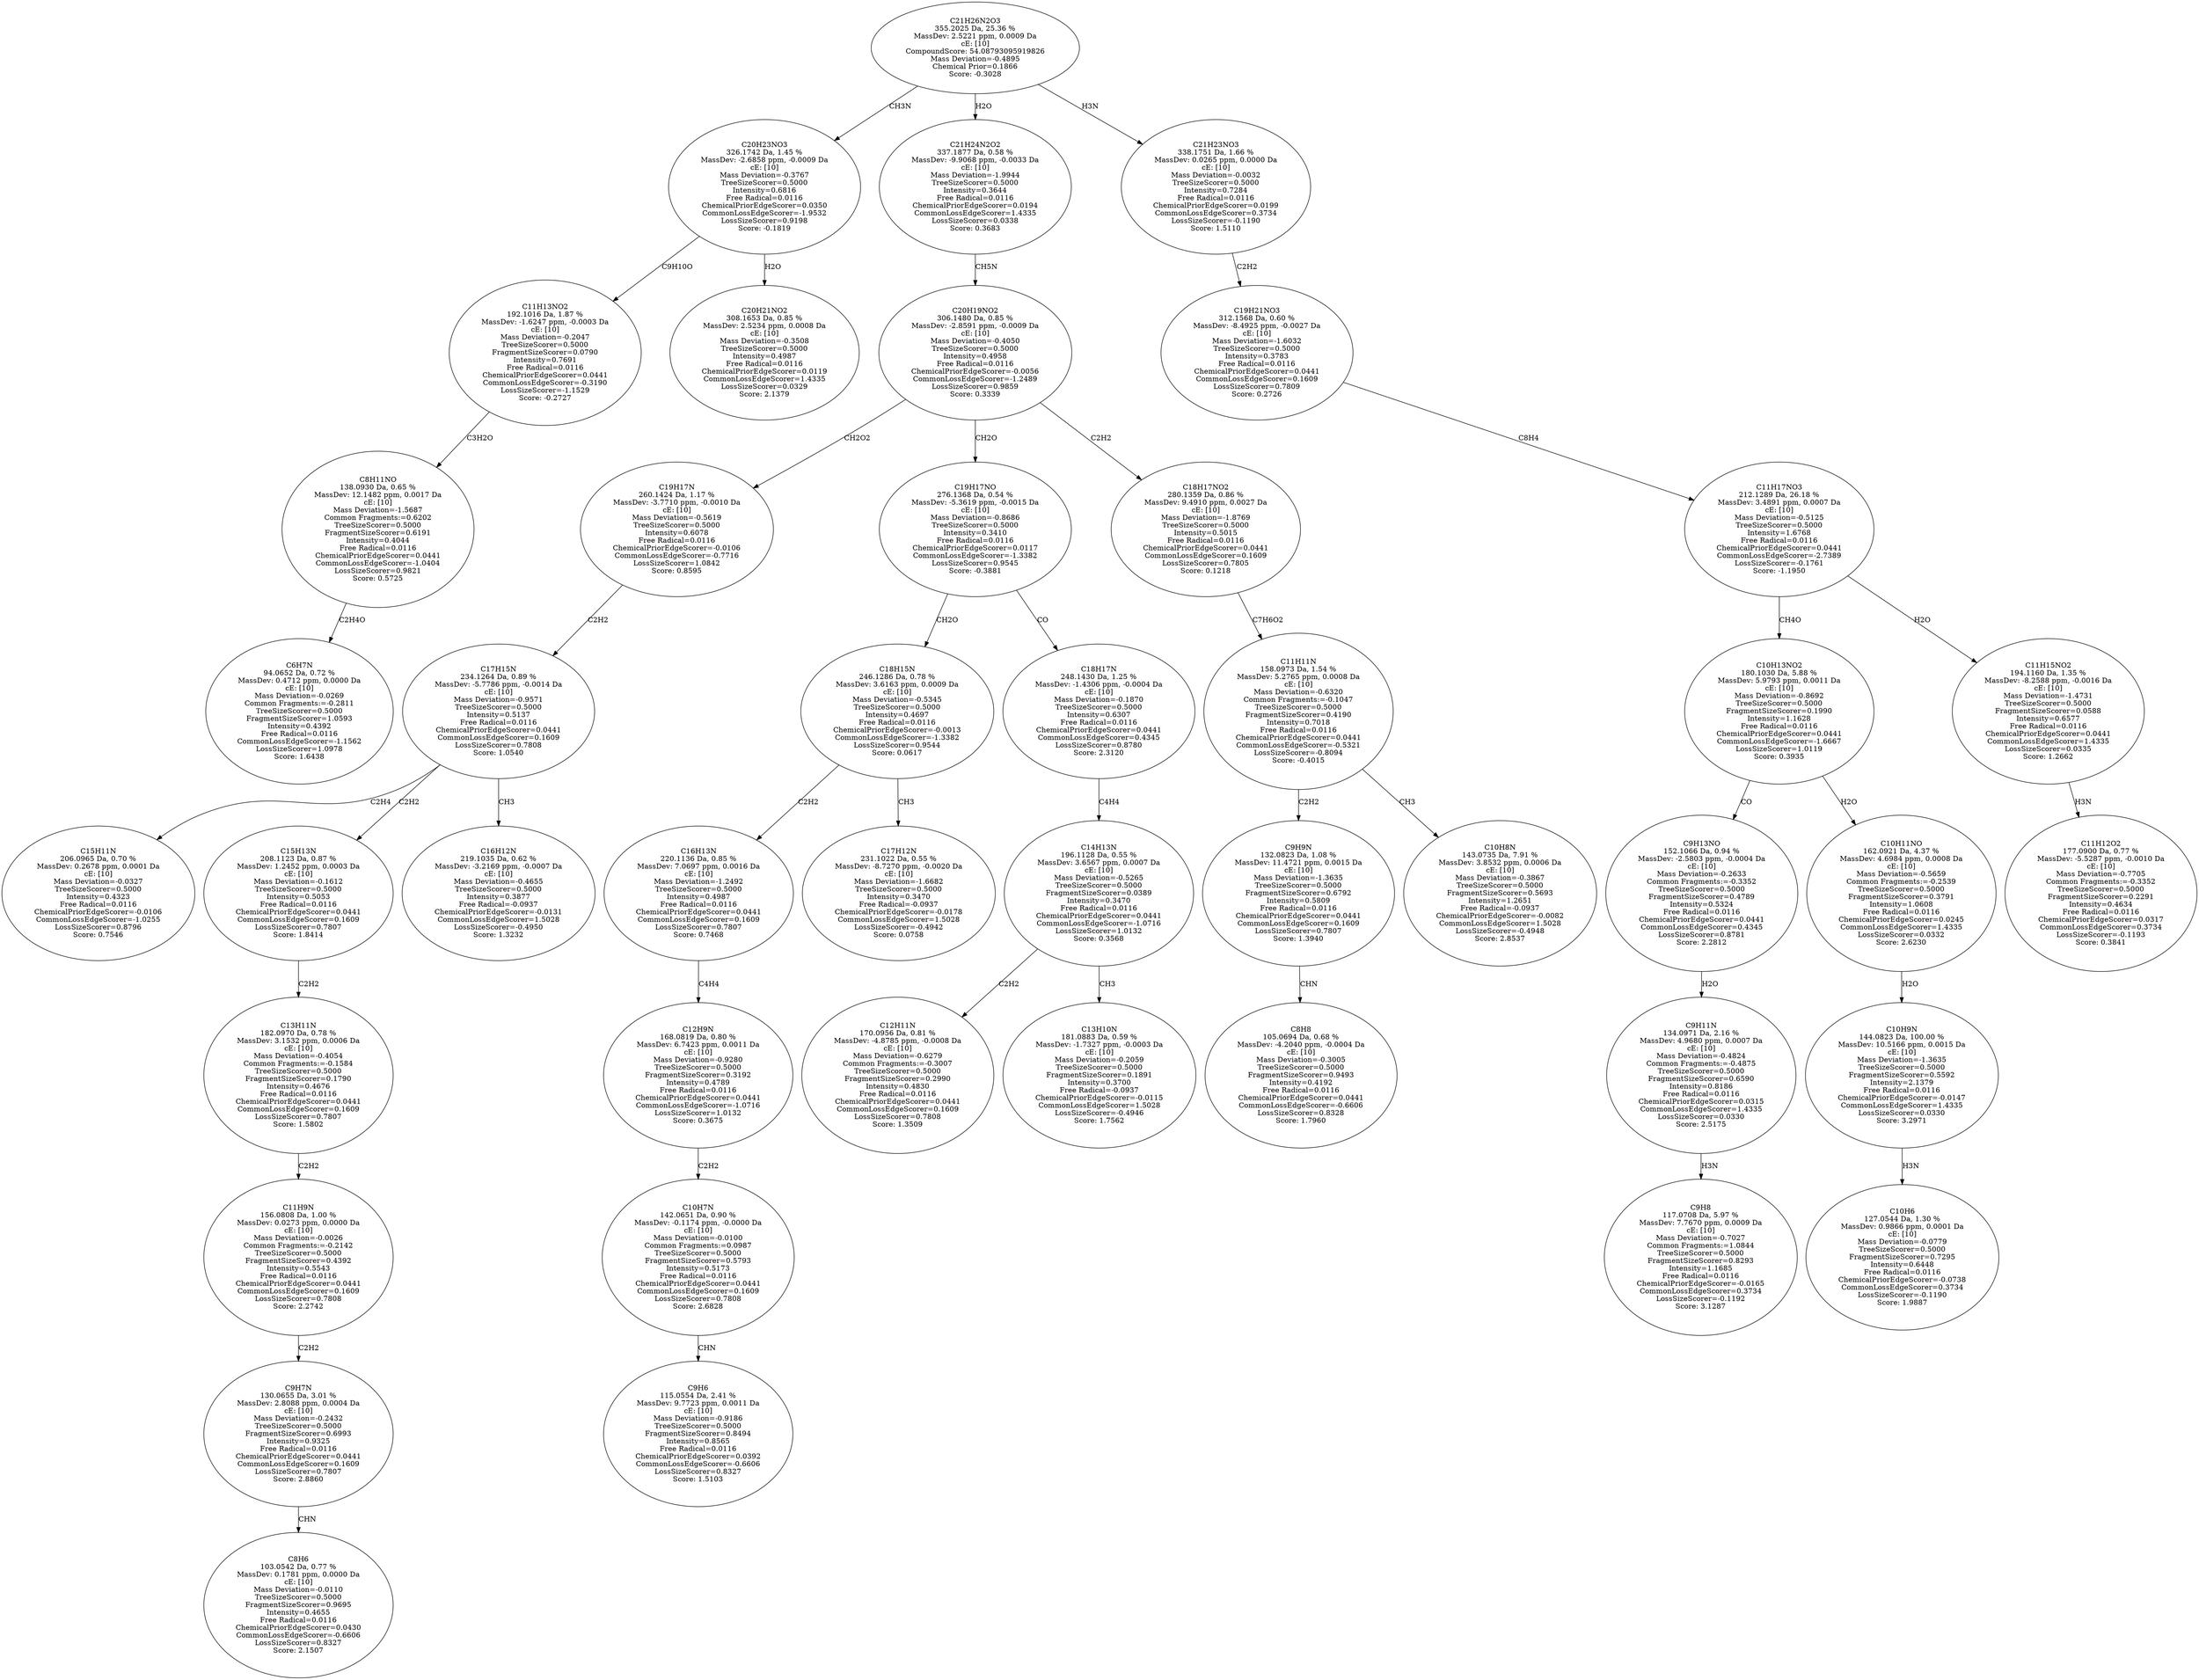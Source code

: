 strict digraph {
v1 [label="C6H7N\n94.0652 Da, 0.72 %\nMassDev: 0.4712 ppm, 0.0000 Da\ncE: [10]\nMass Deviation=-0.0269\nCommon Fragments:=-0.2811\nTreeSizeScorer=0.5000\nFragmentSizeScorer=1.0593\nIntensity=0.4392\nFree Radical=0.0116\nCommonLossEdgeScorer=-1.1562\nLossSizeScorer=1.0978\nScore: 1.6438"];
v2 [label="C8H11NO\n138.0930 Da, 0.65 %\nMassDev: 12.1482 ppm, 0.0017 Da\ncE: [10]\nMass Deviation=-1.5687\nCommon Fragments:=0.6202\nTreeSizeScorer=0.5000\nFragmentSizeScorer=0.6191\nIntensity=0.4044\nFree Radical=0.0116\nChemicalPriorEdgeScorer=0.0441\nCommonLossEdgeScorer=-1.0404\nLossSizeScorer=0.9821\nScore: 0.5725"];
v3 [label="C11H13NO2\n192.1016 Da, 1.87 %\nMassDev: -1.6247 ppm, -0.0003 Da\ncE: [10]\nMass Deviation=-0.2047\nTreeSizeScorer=0.5000\nFragmentSizeScorer=0.0790\nIntensity=0.7691\nFree Radical=0.0116\nChemicalPriorEdgeScorer=0.0441\nCommonLossEdgeScorer=-0.3190\nLossSizeScorer=-1.1529\nScore: -0.2727"];
v4 [label="C20H21NO2\n308.1653 Da, 0.85 %\nMassDev: 2.5234 ppm, 0.0008 Da\ncE: [10]\nMass Deviation=-0.3508\nTreeSizeScorer=0.5000\nIntensity=0.4987\nFree Radical=0.0116\nChemicalPriorEdgeScorer=0.0119\nCommonLossEdgeScorer=1.4335\nLossSizeScorer=0.0329\nScore: 2.1379"];
v5 [label="C20H23NO3\n326.1742 Da, 1.45 %\nMassDev: -2.6858 ppm, -0.0009 Da\ncE: [10]\nMass Deviation=-0.3767\nTreeSizeScorer=0.5000\nIntensity=0.6816\nFree Radical=0.0116\nChemicalPriorEdgeScorer=0.0350\nCommonLossEdgeScorer=-1.9532\nLossSizeScorer=0.9198\nScore: -0.1819"];
v6 [label="C15H11N\n206.0965 Da, 0.70 %\nMassDev: 0.2678 ppm, 0.0001 Da\ncE: [10]\nMass Deviation=-0.0327\nTreeSizeScorer=0.5000\nIntensity=0.4323\nFree Radical=0.0116\nChemicalPriorEdgeScorer=-0.0106\nCommonLossEdgeScorer=-1.0255\nLossSizeScorer=0.8796\nScore: 0.7546"];
v7 [label="C8H6\n103.0542 Da, 0.77 %\nMassDev: 0.1781 ppm, 0.0000 Da\ncE: [10]\nMass Deviation=-0.0110\nTreeSizeScorer=0.5000\nFragmentSizeScorer=0.9695\nIntensity=0.4655\nFree Radical=0.0116\nChemicalPriorEdgeScorer=0.0430\nCommonLossEdgeScorer=-0.6606\nLossSizeScorer=0.8327\nScore: 2.1507"];
v8 [label="C9H7N\n130.0655 Da, 3.01 %\nMassDev: 2.8088 ppm, 0.0004 Da\ncE: [10]\nMass Deviation=-0.2432\nTreeSizeScorer=0.5000\nFragmentSizeScorer=0.6993\nIntensity=0.9325\nFree Radical=0.0116\nChemicalPriorEdgeScorer=0.0441\nCommonLossEdgeScorer=0.1609\nLossSizeScorer=0.7807\nScore: 2.8860"];
v9 [label="C11H9N\n156.0808 Da, 1.00 %\nMassDev: 0.0273 ppm, 0.0000 Da\ncE: [10]\nMass Deviation=-0.0026\nCommon Fragments:=-0.2142\nTreeSizeScorer=0.5000\nFragmentSizeScorer=0.4392\nIntensity=0.5543\nFree Radical=0.0116\nChemicalPriorEdgeScorer=0.0441\nCommonLossEdgeScorer=0.1609\nLossSizeScorer=0.7808\nScore: 2.2742"];
v10 [label="C13H11N\n182.0970 Da, 0.78 %\nMassDev: 3.1532 ppm, 0.0006 Da\ncE: [10]\nMass Deviation=-0.4054\nCommon Fragments:=-0.1584\nTreeSizeScorer=0.5000\nFragmentSizeScorer=0.1790\nIntensity=0.4676\nFree Radical=0.0116\nChemicalPriorEdgeScorer=0.0441\nCommonLossEdgeScorer=0.1609\nLossSizeScorer=0.7807\nScore: 1.5802"];
v11 [label="C15H13N\n208.1123 Da, 0.87 %\nMassDev: 1.2452 ppm, 0.0003 Da\ncE: [10]\nMass Deviation=-0.1612\nTreeSizeScorer=0.5000\nIntensity=0.5053\nFree Radical=0.0116\nChemicalPriorEdgeScorer=0.0441\nCommonLossEdgeScorer=0.1609\nLossSizeScorer=0.7807\nScore: 1.8414"];
v12 [label="C16H12N\n219.1035 Da, 0.62 %\nMassDev: -3.2169 ppm, -0.0007 Da\ncE: [10]\nMass Deviation=-0.4655\nTreeSizeScorer=0.5000\nIntensity=0.3877\nFree Radical=-0.0937\nChemicalPriorEdgeScorer=-0.0131\nCommonLossEdgeScorer=1.5028\nLossSizeScorer=-0.4950\nScore: 1.3232"];
v13 [label="C17H15N\n234.1264 Da, 0.89 %\nMassDev: -5.7786 ppm, -0.0014 Da\ncE: [10]\nMass Deviation=-0.9571\nTreeSizeScorer=0.5000\nIntensity=0.5137\nFree Radical=0.0116\nChemicalPriorEdgeScorer=0.0441\nCommonLossEdgeScorer=0.1609\nLossSizeScorer=0.7808\nScore: 1.0540"];
v14 [label="C19H17N\n260.1424 Da, 1.17 %\nMassDev: -3.7710 ppm, -0.0010 Da\ncE: [10]\nMass Deviation=-0.5619\nTreeSizeScorer=0.5000\nIntensity=0.6078\nFree Radical=0.0116\nChemicalPriorEdgeScorer=-0.0106\nCommonLossEdgeScorer=-0.7716\nLossSizeScorer=1.0842\nScore: 0.8595"];
v15 [label="C9H6\n115.0554 Da, 2.41 %\nMassDev: 9.7723 ppm, 0.0011 Da\ncE: [10]\nMass Deviation=-0.9186\nTreeSizeScorer=0.5000\nFragmentSizeScorer=0.8494\nIntensity=0.8565\nFree Radical=0.0116\nChemicalPriorEdgeScorer=0.0392\nCommonLossEdgeScorer=-0.6606\nLossSizeScorer=0.8327\nScore: 1.5103"];
v16 [label="C10H7N\n142.0651 Da, 0.90 %\nMassDev: -0.1174 ppm, -0.0000 Da\ncE: [10]\nMass Deviation=-0.0100\nCommon Fragments:=0.0987\nTreeSizeScorer=0.5000\nFragmentSizeScorer=0.5793\nIntensity=0.5173\nFree Radical=0.0116\nChemicalPriorEdgeScorer=0.0441\nCommonLossEdgeScorer=0.1609\nLossSizeScorer=0.7808\nScore: 2.6828"];
v17 [label="C12H9N\n168.0819 Da, 0.80 %\nMassDev: 6.7423 ppm, 0.0011 Da\ncE: [10]\nMass Deviation=-0.9280\nTreeSizeScorer=0.5000\nFragmentSizeScorer=0.3192\nIntensity=0.4789\nFree Radical=0.0116\nChemicalPriorEdgeScorer=0.0441\nCommonLossEdgeScorer=-1.0716\nLossSizeScorer=1.0132\nScore: 0.3675"];
v18 [label="C16H13N\n220.1136 Da, 0.85 %\nMassDev: 7.0697 ppm, 0.0016 Da\ncE: [10]\nMass Deviation=-1.2492\nTreeSizeScorer=0.5000\nIntensity=0.4987\nFree Radical=0.0116\nChemicalPriorEdgeScorer=0.0441\nCommonLossEdgeScorer=0.1609\nLossSizeScorer=0.7807\nScore: 0.7468"];
v19 [label="C17H12N\n231.1022 Da, 0.55 %\nMassDev: -8.7270 ppm, -0.0020 Da\ncE: [10]\nMass Deviation=-1.6682\nTreeSizeScorer=0.5000\nIntensity=0.3470\nFree Radical=-0.0937\nChemicalPriorEdgeScorer=-0.0178\nCommonLossEdgeScorer=1.5028\nLossSizeScorer=-0.4942\nScore: 0.0758"];
v20 [label="C18H15N\n246.1286 Da, 0.78 %\nMassDev: 3.6163 ppm, 0.0009 Da\ncE: [10]\nMass Deviation=-0.5345\nTreeSizeScorer=0.5000\nIntensity=0.4697\nFree Radical=0.0116\nChemicalPriorEdgeScorer=-0.0013\nCommonLossEdgeScorer=-1.3382\nLossSizeScorer=0.9544\nScore: 0.0617"];
v21 [label="C12H11N\n170.0956 Da, 0.81 %\nMassDev: -4.8785 ppm, -0.0008 Da\ncE: [10]\nMass Deviation=-0.6279\nCommon Fragments:=-0.3007\nTreeSizeScorer=0.5000\nFragmentSizeScorer=0.2990\nIntensity=0.4830\nFree Radical=0.0116\nChemicalPriorEdgeScorer=0.0441\nCommonLossEdgeScorer=0.1609\nLossSizeScorer=0.7808\nScore: 1.3509"];
v22 [label="C13H10N\n181.0883 Da, 0.59 %\nMassDev: -1.7327 ppm, -0.0003 Da\ncE: [10]\nMass Deviation=-0.2059\nTreeSizeScorer=0.5000\nFragmentSizeScorer=0.1891\nIntensity=0.3700\nFree Radical=-0.0937\nChemicalPriorEdgeScorer=-0.0115\nCommonLossEdgeScorer=1.5028\nLossSizeScorer=-0.4946\nScore: 1.7562"];
v23 [label="C14H13N\n196.1128 Da, 0.55 %\nMassDev: 3.6567 ppm, 0.0007 Da\ncE: [10]\nMass Deviation=-0.5265\nTreeSizeScorer=0.5000\nFragmentSizeScorer=0.0389\nIntensity=0.3470\nFree Radical=0.0116\nChemicalPriorEdgeScorer=0.0441\nCommonLossEdgeScorer=-1.0716\nLossSizeScorer=1.0132\nScore: 0.3568"];
v24 [label="C18H17N\n248.1430 Da, 1.25 %\nMassDev: -1.4306 ppm, -0.0004 Da\ncE: [10]\nMass Deviation=-0.1870\nTreeSizeScorer=0.5000\nIntensity=0.6307\nFree Radical=0.0116\nChemicalPriorEdgeScorer=0.0441\nCommonLossEdgeScorer=0.4345\nLossSizeScorer=0.8780\nScore: 2.3120"];
v25 [label="C19H17NO\n276.1368 Da, 0.54 %\nMassDev: -5.3619 ppm, -0.0015 Da\ncE: [10]\nMass Deviation=-0.8686\nTreeSizeScorer=0.5000\nIntensity=0.3410\nFree Radical=0.0116\nChemicalPriorEdgeScorer=0.0117\nCommonLossEdgeScorer=-1.3382\nLossSizeScorer=0.9545\nScore: -0.3881"];
v26 [label="C8H8\n105.0694 Da, 0.68 %\nMassDev: -4.2040 ppm, -0.0004 Da\ncE: [10]\nMass Deviation=-0.3005\nTreeSizeScorer=0.5000\nFragmentSizeScorer=0.9493\nIntensity=0.4192\nFree Radical=0.0116\nChemicalPriorEdgeScorer=0.0441\nCommonLossEdgeScorer=-0.6606\nLossSizeScorer=0.8328\nScore: 1.7960"];
v27 [label="C9H9N\n132.0823 Da, 1.08 %\nMassDev: 11.4721 ppm, 0.0015 Da\ncE: [10]\nMass Deviation=-1.3635\nTreeSizeScorer=0.5000\nFragmentSizeScorer=0.6792\nIntensity=0.5809\nFree Radical=0.0116\nChemicalPriorEdgeScorer=0.0441\nCommonLossEdgeScorer=0.1609\nLossSizeScorer=0.7807\nScore: 1.3940"];
v28 [label="C10H8N\n143.0735 Da, 7.91 %\nMassDev: 3.8532 ppm, 0.0006 Da\ncE: [10]\nMass Deviation=-0.3867\nTreeSizeScorer=0.5000\nFragmentSizeScorer=0.5693\nIntensity=1.2651\nFree Radical=-0.0937\nChemicalPriorEdgeScorer=-0.0082\nCommonLossEdgeScorer=1.5028\nLossSizeScorer=-0.4948\nScore: 2.8537"];
v29 [label="C11H11N\n158.0973 Da, 1.54 %\nMassDev: 5.2765 ppm, 0.0008 Da\ncE: [10]\nMass Deviation=-0.6320\nCommon Fragments:=-0.1047\nTreeSizeScorer=0.5000\nFragmentSizeScorer=0.4190\nIntensity=0.7018\nFree Radical=0.0116\nChemicalPriorEdgeScorer=0.0441\nCommonLossEdgeScorer=-0.5321\nLossSizeScorer=-0.8094\nScore: -0.4015"];
v30 [label="C18H17NO2\n280.1359 Da, 0.86 %\nMassDev: 9.4910 ppm, 0.0027 Da\ncE: [10]\nMass Deviation=-1.8769\nTreeSizeScorer=0.5000\nIntensity=0.5015\nFree Radical=0.0116\nChemicalPriorEdgeScorer=0.0441\nCommonLossEdgeScorer=0.1609\nLossSizeScorer=0.7805\nScore: 0.1218"];
v31 [label="C20H19NO2\n306.1480 Da, 0.85 %\nMassDev: -2.8591 ppm, -0.0009 Da\ncE: [10]\nMass Deviation=-0.4050\nTreeSizeScorer=0.5000\nIntensity=0.4958\nFree Radical=0.0116\nChemicalPriorEdgeScorer=-0.0056\nCommonLossEdgeScorer=-1.2489\nLossSizeScorer=0.9859\nScore: 0.3339"];
v32 [label="C21H24N2O2\n337.1877 Da, 0.58 %\nMassDev: -9.9068 ppm, -0.0033 Da\ncE: [10]\nMass Deviation=-1.9944\nTreeSizeScorer=0.5000\nIntensity=0.3644\nFree Radical=0.0116\nChemicalPriorEdgeScorer=0.0194\nCommonLossEdgeScorer=1.4335\nLossSizeScorer=0.0338\nScore: 0.3683"];
v33 [label="C9H8\n117.0708 Da, 5.97 %\nMassDev: 7.7670 ppm, 0.0009 Da\ncE: [10]\nMass Deviation=-0.7027\nCommon Fragments:=1.0844\nTreeSizeScorer=0.5000\nFragmentSizeScorer=0.8293\nIntensity=1.1685\nFree Radical=0.0116\nChemicalPriorEdgeScorer=-0.0165\nCommonLossEdgeScorer=0.3734\nLossSizeScorer=-0.1192\nScore: 3.1287"];
v34 [label="C9H11N\n134.0971 Da, 2.16 %\nMassDev: 4.9680 ppm, 0.0007 Da\ncE: [10]\nMass Deviation=-0.4824\nCommon Fragments:=-0.4875\nTreeSizeScorer=0.5000\nFragmentSizeScorer=0.6590\nIntensity=0.8186\nFree Radical=0.0116\nChemicalPriorEdgeScorer=0.0315\nCommonLossEdgeScorer=1.4335\nLossSizeScorer=0.0330\nScore: 2.5175"];
v35 [label="C9H13NO\n152.1066 Da, 0.94 %\nMassDev: -2.5803 ppm, -0.0004 Da\ncE: [10]\nMass Deviation=-0.2633\nCommon Fragments:=-0.3352\nTreeSizeScorer=0.5000\nFragmentSizeScorer=0.4789\nIntensity=0.5324\nFree Radical=0.0116\nChemicalPriorEdgeScorer=0.0441\nCommonLossEdgeScorer=0.4345\nLossSizeScorer=0.8781\nScore: 2.2812"];
v36 [label="C10H6\n127.0544 Da, 1.30 %\nMassDev: 0.9866 ppm, 0.0001 Da\ncE: [10]\nMass Deviation=-0.0779\nTreeSizeScorer=0.5000\nFragmentSizeScorer=0.7295\nIntensity=0.6448\nFree Radical=0.0116\nChemicalPriorEdgeScorer=-0.0738\nCommonLossEdgeScorer=0.3734\nLossSizeScorer=-0.1190\nScore: 1.9887"];
v37 [label="C10H9N\n144.0823 Da, 100.00 %\nMassDev: 10.5166 ppm, 0.0015 Da\ncE: [10]\nMass Deviation=-1.3635\nTreeSizeScorer=0.5000\nFragmentSizeScorer=0.5592\nIntensity=2.1379\nFree Radical=0.0116\nChemicalPriorEdgeScorer=-0.0147\nCommonLossEdgeScorer=1.4335\nLossSizeScorer=0.0330\nScore: 3.2971"];
v38 [label="C10H11NO\n162.0921 Da, 4.37 %\nMassDev: 4.6984 ppm, 0.0008 Da\ncE: [10]\nMass Deviation=-0.5659\nCommon Fragments:=-0.2539\nTreeSizeScorer=0.5000\nFragmentSizeScorer=0.3791\nIntensity=1.0608\nFree Radical=0.0116\nChemicalPriorEdgeScorer=0.0245\nCommonLossEdgeScorer=1.4335\nLossSizeScorer=0.0332\nScore: 2.6230"];
v39 [label="C10H13NO2\n180.1030 Da, 5.88 %\nMassDev: 5.9793 ppm, 0.0011 Da\ncE: [10]\nMass Deviation=-0.8692\nTreeSizeScorer=0.5000\nFragmentSizeScorer=0.1990\nIntensity=1.1628\nFree Radical=0.0116\nChemicalPriorEdgeScorer=0.0441\nCommonLossEdgeScorer=-1.6667\nLossSizeScorer=1.0119\nScore: 0.3935"];
v40 [label="C11H12O2\n177.0900 Da, 0.77 %\nMassDev: -5.5287 ppm, -0.0010 Da\ncE: [10]\nMass Deviation=-0.7705\nCommon Fragments:=-0.3352\nTreeSizeScorer=0.5000\nFragmentSizeScorer=0.2291\nIntensity=0.4634\nFree Radical=0.0116\nChemicalPriorEdgeScorer=0.0317\nCommonLossEdgeScorer=0.3734\nLossSizeScorer=-0.1193\nScore: 0.3841"];
v41 [label="C11H15NO2\n194.1160 Da, 1.35 %\nMassDev: -8.2588 ppm, -0.0016 Da\ncE: [10]\nMass Deviation=-1.4731\nTreeSizeScorer=0.5000\nFragmentSizeScorer=0.0588\nIntensity=0.6577\nFree Radical=0.0116\nChemicalPriorEdgeScorer=0.0441\nCommonLossEdgeScorer=1.4335\nLossSizeScorer=0.0335\nScore: 1.2662"];
v42 [label="C11H17NO3\n212.1289 Da, 26.18 %\nMassDev: 3.4891 ppm, 0.0007 Da\ncE: [10]\nMass Deviation=-0.5125\nTreeSizeScorer=0.5000\nIntensity=1.6768\nFree Radical=0.0116\nChemicalPriorEdgeScorer=0.0441\nCommonLossEdgeScorer=-2.7389\nLossSizeScorer=-0.1761\nScore: -1.1950"];
v43 [label="C19H21NO3\n312.1568 Da, 0.60 %\nMassDev: -8.4925 ppm, -0.0027 Da\ncE: [10]\nMass Deviation=-1.6032\nTreeSizeScorer=0.5000\nIntensity=0.3783\nFree Radical=0.0116\nChemicalPriorEdgeScorer=0.0441\nCommonLossEdgeScorer=0.1609\nLossSizeScorer=0.7809\nScore: 0.2726"];
v44 [label="C21H23NO3\n338.1751 Da, 1.66 %\nMassDev: 0.0265 ppm, 0.0000 Da\ncE: [10]\nMass Deviation=-0.0032\nTreeSizeScorer=0.5000\nIntensity=0.7284\nFree Radical=0.0116\nChemicalPriorEdgeScorer=0.0199\nCommonLossEdgeScorer=0.3734\nLossSizeScorer=-0.1190\nScore: 1.5110"];
v45 [label="C21H26N2O3\n355.2025 Da, 25.36 %\nMassDev: 2.5221 ppm, 0.0009 Da\ncE: [10]\nCompoundScore: 54.08793095919826\nMass Deviation=-0.4895\nChemical Prior=0.1866\nScore: -0.3028"];
v2 -> v1 [label="C2H4O"];
v3 -> v2 [label="C3H2O"];
v5 -> v3 [label="C9H10O"];
v5 -> v4 [label="H2O"];
v45 -> v5 [label="CH3N"];
v13 -> v6 [label="C2H4"];
v8 -> v7 [label="CHN"];
v9 -> v8 [label="C2H2"];
v10 -> v9 [label="C2H2"];
v11 -> v10 [label="C2H2"];
v13 -> v11 [label="C2H2"];
v13 -> v12 [label="CH3"];
v14 -> v13 [label="C2H2"];
v31 -> v14 [label="CH2O2"];
v16 -> v15 [label="CHN"];
v17 -> v16 [label="C2H2"];
v18 -> v17 [label="C4H4"];
v20 -> v18 [label="C2H2"];
v20 -> v19 [label="CH3"];
v25 -> v20 [label="CH2O"];
v23 -> v21 [label="C2H2"];
v23 -> v22 [label="CH3"];
v24 -> v23 [label="C4H4"];
v25 -> v24 [label="CO"];
v31 -> v25 [label="CH2O"];
v27 -> v26 [label="CHN"];
v29 -> v27 [label="C2H2"];
v29 -> v28 [label="CH3"];
v30 -> v29 [label="C7H6O2"];
v31 -> v30 [label="C2H2"];
v32 -> v31 [label="CH5N"];
v45 -> v32 [label="H2O"];
v34 -> v33 [label="H3N"];
v35 -> v34 [label="H2O"];
v39 -> v35 [label="CO"];
v37 -> v36 [label="H3N"];
v38 -> v37 [label="H2O"];
v39 -> v38 [label="H2O"];
v42 -> v39 [label="CH4O"];
v41 -> v40 [label="H3N"];
v42 -> v41 [label="H2O"];
v43 -> v42 [label="C8H4"];
v44 -> v43 [label="C2H2"];
v45 -> v44 [label="H3N"];
}